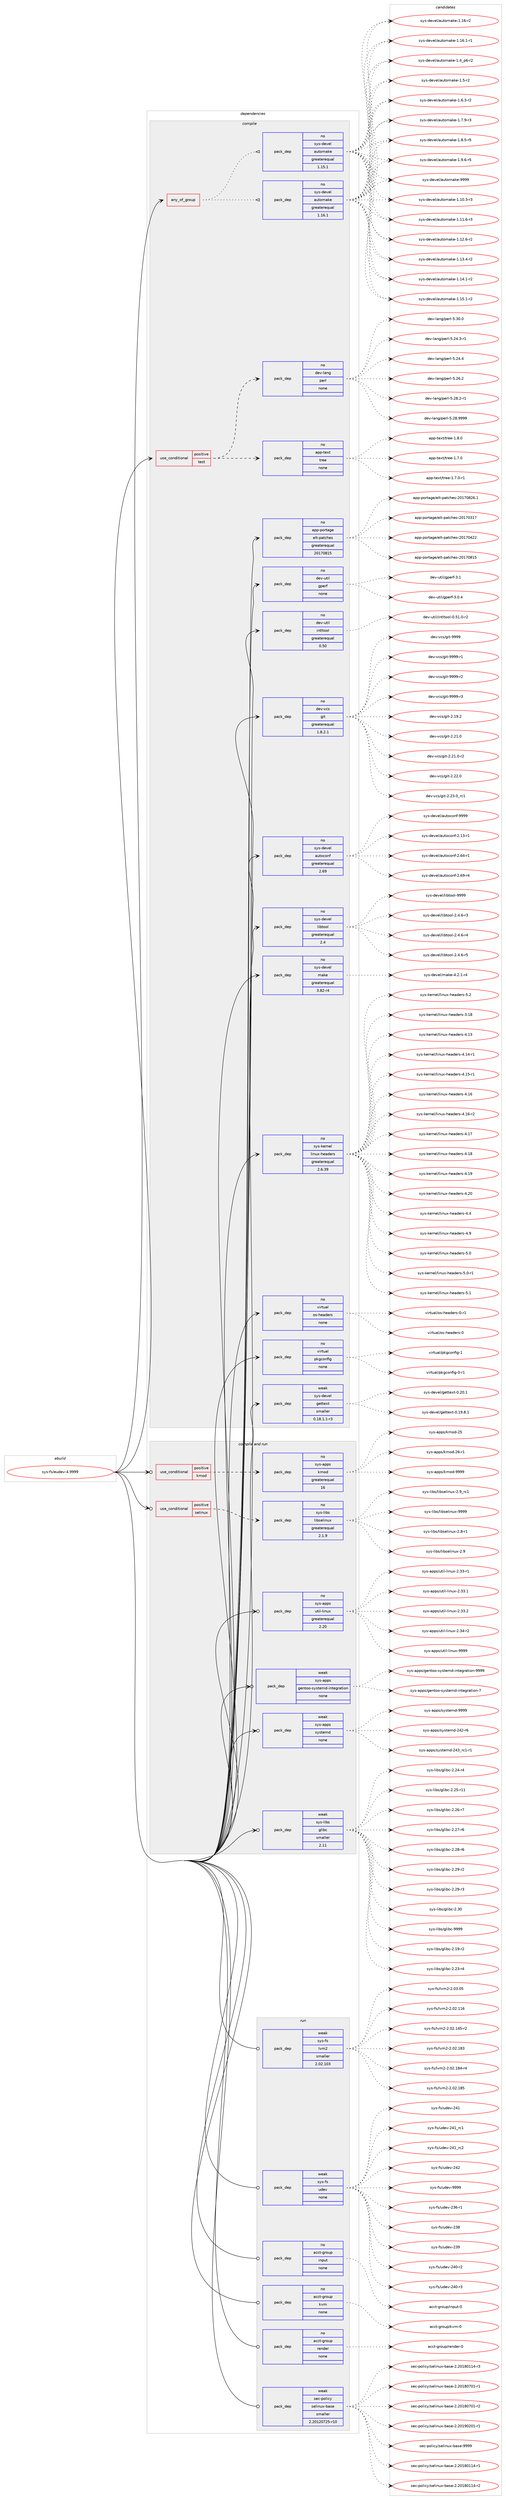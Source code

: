 digraph prolog {

# *************
# Graph options
# *************

newrank=true;
concentrate=true;
compound=true;
graph [rankdir=LR,fontname=Helvetica,fontsize=10,ranksep=1.5];#, ranksep=2.5, nodesep=0.2];
edge  [arrowhead=vee];
node  [fontname=Helvetica,fontsize=10];

# **********
# The ebuild
# **********

subgraph cluster_leftcol {
color=gray;
rank=same;
label=<<i>ebuild</i>>;
id [label="sys-fs/eudev-4.9999", color=red, width=4, href="../sys-fs/eudev-4.9999.svg"];
}

# ****************
# The dependencies
# ****************

subgraph cluster_midcol {
color=gray;
label=<<i>dependencies</i>>;
subgraph cluster_compile {
fillcolor="#eeeeee";
style=filled;
label=<<i>compile</i>>;
subgraph any15 {
dependency1102 [label=<<TABLE BORDER="0" CELLBORDER="1" CELLSPACING="0" CELLPADDING="4"><TR><TD CELLPADDING="10">any_of_group</TD></TR></TABLE>>, shape=none, color=red];subgraph pack840 {
dependency1103 [label=<<TABLE BORDER="0" CELLBORDER="1" CELLSPACING="0" CELLPADDING="4" WIDTH="220"><TR><TD ROWSPAN="6" CELLPADDING="30">pack_dep</TD></TR><TR><TD WIDTH="110">no</TD></TR><TR><TD>sys-devel</TD></TR><TR><TD>automake</TD></TR><TR><TD>greaterequal</TD></TR><TR><TD>1.16.1</TD></TR></TABLE>>, shape=none, color=blue];
}
dependency1102:e -> dependency1103:w [weight=20,style="dotted",arrowhead="oinv"];
subgraph pack841 {
dependency1104 [label=<<TABLE BORDER="0" CELLBORDER="1" CELLSPACING="0" CELLPADDING="4" WIDTH="220"><TR><TD ROWSPAN="6" CELLPADDING="30">pack_dep</TD></TR><TR><TD WIDTH="110">no</TD></TR><TR><TD>sys-devel</TD></TR><TR><TD>automake</TD></TR><TR><TD>greaterequal</TD></TR><TR><TD>1.15.1</TD></TR></TABLE>>, shape=none, color=blue];
}
dependency1102:e -> dependency1104:w [weight=20,style="dotted",arrowhead="oinv"];
}
id:e -> dependency1102:w [weight=20,style="solid",arrowhead="vee"];
subgraph cond248 {
dependency1105 [label=<<TABLE BORDER="0" CELLBORDER="1" CELLSPACING="0" CELLPADDING="4"><TR><TD ROWSPAN="3" CELLPADDING="10">use_conditional</TD></TR><TR><TD>positive</TD></TR><TR><TD>test</TD></TR></TABLE>>, shape=none, color=red];
subgraph pack842 {
dependency1106 [label=<<TABLE BORDER="0" CELLBORDER="1" CELLSPACING="0" CELLPADDING="4" WIDTH="220"><TR><TD ROWSPAN="6" CELLPADDING="30">pack_dep</TD></TR><TR><TD WIDTH="110">no</TD></TR><TR><TD>app-text</TD></TR><TR><TD>tree</TD></TR><TR><TD>none</TD></TR><TR><TD></TD></TR></TABLE>>, shape=none, color=blue];
}
dependency1105:e -> dependency1106:w [weight=20,style="dashed",arrowhead="vee"];
subgraph pack843 {
dependency1107 [label=<<TABLE BORDER="0" CELLBORDER="1" CELLSPACING="0" CELLPADDING="4" WIDTH="220"><TR><TD ROWSPAN="6" CELLPADDING="30">pack_dep</TD></TR><TR><TD WIDTH="110">no</TD></TR><TR><TD>dev-lang</TD></TR><TR><TD>perl</TD></TR><TR><TD>none</TD></TR><TR><TD></TD></TR></TABLE>>, shape=none, color=blue];
}
dependency1105:e -> dependency1107:w [weight=20,style="dashed",arrowhead="vee"];
}
id:e -> dependency1105:w [weight=20,style="solid",arrowhead="vee"];
subgraph pack844 {
dependency1108 [label=<<TABLE BORDER="0" CELLBORDER="1" CELLSPACING="0" CELLPADDING="4" WIDTH="220"><TR><TD ROWSPAN="6" CELLPADDING="30">pack_dep</TD></TR><TR><TD WIDTH="110">no</TD></TR><TR><TD>app-portage</TD></TR><TR><TD>elt-patches</TD></TR><TR><TD>greaterequal</TD></TR><TR><TD>20170815</TD></TR></TABLE>>, shape=none, color=blue];
}
id:e -> dependency1108:w [weight=20,style="solid",arrowhead="vee"];
subgraph pack845 {
dependency1109 [label=<<TABLE BORDER="0" CELLBORDER="1" CELLSPACING="0" CELLPADDING="4" WIDTH="220"><TR><TD ROWSPAN="6" CELLPADDING="30">pack_dep</TD></TR><TR><TD WIDTH="110">no</TD></TR><TR><TD>dev-util</TD></TR><TR><TD>gperf</TD></TR><TR><TD>none</TD></TR><TR><TD></TD></TR></TABLE>>, shape=none, color=blue];
}
id:e -> dependency1109:w [weight=20,style="solid",arrowhead="vee"];
subgraph pack846 {
dependency1110 [label=<<TABLE BORDER="0" CELLBORDER="1" CELLSPACING="0" CELLPADDING="4" WIDTH="220"><TR><TD ROWSPAN="6" CELLPADDING="30">pack_dep</TD></TR><TR><TD WIDTH="110">no</TD></TR><TR><TD>dev-util</TD></TR><TR><TD>intltool</TD></TR><TR><TD>greaterequal</TD></TR><TR><TD>0.50</TD></TR></TABLE>>, shape=none, color=blue];
}
id:e -> dependency1110:w [weight=20,style="solid",arrowhead="vee"];
subgraph pack847 {
dependency1111 [label=<<TABLE BORDER="0" CELLBORDER="1" CELLSPACING="0" CELLPADDING="4" WIDTH="220"><TR><TD ROWSPAN="6" CELLPADDING="30">pack_dep</TD></TR><TR><TD WIDTH="110">no</TD></TR><TR><TD>dev-vcs</TD></TR><TR><TD>git</TD></TR><TR><TD>greaterequal</TD></TR><TR><TD>1.8.2.1</TD></TR></TABLE>>, shape=none, color=blue];
}
id:e -> dependency1111:w [weight=20,style="solid",arrowhead="vee"];
subgraph pack848 {
dependency1112 [label=<<TABLE BORDER="0" CELLBORDER="1" CELLSPACING="0" CELLPADDING="4" WIDTH="220"><TR><TD ROWSPAN="6" CELLPADDING="30">pack_dep</TD></TR><TR><TD WIDTH="110">no</TD></TR><TR><TD>sys-devel</TD></TR><TR><TD>autoconf</TD></TR><TR><TD>greaterequal</TD></TR><TR><TD>2.69</TD></TR></TABLE>>, shape=none, color=blue];
}
id:e -> dependency1112:w [weight=20,style="solid",arrowhead="vee"];
subgraph pack849 {
dependency1113 [label=<<TABLE BORDER="0" CELLBORDER="1" CELLSPACING="0" CELLPADDING="4" WIDTH="220"><TR><TD ROWSPAN="6" CELLPADDING="30">pack_dep</TD></TR><TR><TD WIDTH="110">no</TD></TR><TR><TD>sys-devel</TD></TR><TR><TD>libtool</TD></TR><TR><TD>greaterequal</TD></TR><TR><TD>2.4</TD></TR></TABLE>>, shape=none, color=blue];
}
id:e -> dependency1113:w [weight=20,style="solid",arrowhead="vee"];
subgraph pack850 {
dependency1114 [label=<<TABLE BORDER="0" CELLBORDER="1" CELLSPACING="0" CELLPADDING="4" WIDTH="220"><TR><TD ROWSPAN="6" CELLPADDING="30">pack_dep</TD></TR><TR><TD WIDTH="110">no</TD></TR><TR><TD>sys-devel</TD></TR><TR><TD>make</TD></TR><TR><TD>greaterequal</TD></TR><TR><TD>3.82-r4</TD></TR></TABLE>>, shape=none, color=blue];
}
id:e -> dependency1114:w [weight=20,style="solid",arrowhead="vee"];
subgraph pack851 {
dependency1115 [label=<<TABLE BORDER="0" CELLBORDER="1" CELLSPACING="0" CELLPADDING="4" WIDTH="220"><TR><TD ROWSPAN="6" CELLPADDING="30">pack_dep</TD></TR><TR><TD WIDTH="110">no</TD></TR><TR><TD>sys-kernel</TD></TR><TR><TD>linux-headers</TD></TR><TR><TD>greaterequal</TD></TR><TR><TD>2.6.39</TD></TR></TABLE>>, shape=none, color=blue];
}
id:e -> dependency1115:w [weight=20,style="solid",arrowhead="vee"];
subgraph pack852 {
dependency1116 [label=<<TABLE BORDER="0" CELLBORDER="1" CELLSPACING="0" CELLPADDING="4" WIDTH="220"><TR><TD ROWSPAN="6" CELLPADDING="30">pack_dep</TD></TR><TR><TD WIDTH="110">no</TD></TR><TR><TD>virtual</TD></TR><TR><TD>os-headers</TD></TR><TR><TD>none</TD></TR><TR><TD></TD></TR></TABLE>>, shape=none, color=blue];
}
id:e -> dependency1116:w [weight=20,style="solid",arrowhead="vee"];
subgraph pack853 {
dependency1117 [label=<<TABLE BORDER="0" CELLBORDER="1" CELLSPACING="0" CELLPADDING="4" WIDTH="220"><TR><TD ROWSPAN="6" CELLPADDING="30">pack_dep</TD></TR><TR><TD WIDTH="110">no</TD></TR><TR><TD>virtual</TD></TR><TR><TD>pkgconfig</TD></TR><TR><TD>none</TD></TR><TR><TD></TD></TR></TABLE>>, shape=none, color=blue];
}
id:e -> dependency1117:w [weight=20,style="solid",arrowhead="vee"];
subgraph pack854 {
dependency1118 [label=<<TABLE BORDER="0" CELLBORDER="1" CELLSPACING="0" CELLPADDING="4" WIDTH="220"><TR><TD ROWSPAN="6" CELLPADDING="30">pack_dep</TD></TR><TR><TD WIDTH="110">weak</TD></TR><TR><TD>sys-devel</TD></TR><TR><TD>gettext</TD></TR><TR><TD>smaller</TD></TR><TR><TD>0.18.1.1-r3</TD></TR></TABLE>>, shape=none, color=blue];
}
id:e -> dependency1118:w [weight=20,style="solid",arrowhead="vee"];
}
subgraph cluster_compileandrun {
fillcolor="#eeeeee";
style=filled;
label=<<i>compile and run</i>>;
subgraph cond249 {
dependency1119 [label=<<TABLE BORDER="0" CELLBORDER="1" CELLSPACING="0" CELLPADDING="4"><TR><TD ROWSPAN="3" CELLPADDING="10">use_conditional</TD></TR><TR><TD>positive</TD></TR><TR><TD>kmod</TD></TR></TABLE>>, shape=none, color=red];
subgraph pack855 {
dependency1120 [label=<<TABLE BORDER="0" CELLBORDER="1" CELLSPACING="0" CELLPADDING="4" WIDTH="220"><TR><TD ROWSPAN="6" CELLPADDING="30">pack_dep</TD></TR><TR><TD WIDTH="110">no</TD></TR><TR><TD>sys-apps</TD></TR><TR><TD>kmod</TD></TR><TR><TD>greaterequal</TD></TR><TR><TD>16</TD></TR></TABLE>>, shape=none, color=blue];
}
dependency1119:e -> dependency1120:w [weight=20,style="dashed",arrowhead="vee"];
}
id:e -> dependency1119:w [weight=20,style="solid",arrowhead="odotvee"];
subgraph cond250 {
dependency1121 [label=<<TABLE BORDER="0" CELLBORDER="1" CELLSPACING="0" CELLPADDING="4"><TR><TD ROWSPAN="3" CELLPADDING="10">use_conditional</TD></TR><TR><TD>positive</TD></TR><TR><TD>selinux</TD></TR></TABLE>>, shape=none, color=red];
subgraph pack856 {
dependency1122 [label=<<TABLE BORDER="0" CELLBORDER="1" CELLSPACING="0" CELLPADDING="4" WIDTH="220"><TR><TD ROWSPAN="6" CELLPADDING="30">pack_dep</TD></TR><TR><TD WIDTH="110">no</TD></TR><TR><TD>sys-libs</TD></TR><TR><TD>libselinux</TD></TR><TR><TD>greaterequal</TD></TR><TR><TD>2.1.9</TD></TR></TABLE>>, shape=none, color=blue];
}
dependency1121:e -> dependency1122:w [weight=20,style="dashed",arrowhead="vee"];
}
id:e -> dependency1121:w [weight=20,style="solid",arrowhead="odotvee"];
subgraph pack857 {
dependency1123 [label=<<TABLE BORDER="0" CELLBORDER="1" CELLSPACING="0" CELLPADDING="4" WIDTH="220"><TR><TD ROWSPAN="6" CELLPADDING="30">pack_dep</TD></TR><TR><TD WIDTH="110">no</TD></TR><TR><TD>sys-apps</TD></TR><TR><TD>util-linux</TD></TR><TR><TD>greaterequal</TD></TR><TR><TD>2.20</TD></TR></TABLE>>, shape=none, color=blue];
}
id:e -> dependency1123:w [weight=20,style="solid",arrowhead="odotvee"];
subgraph pack858 {
dependency1124 [label=<<TABLE BORDER="0" CELLBORDER="1" CELLSPACING="0" CELLPADDING="4" WIDTH="220"><TR><TD ROWSPAN="6" CELLPADDING="30">pack_dep</TD></TR><TR><TD WIDTH="110">weak</TD></TR><TR><TD>sys-apps</TD></TR><TR><TD>gentoo-systemd-integration</TD></TR><TR><TD>none</TD></TR><TR><TD></TD></TR></TABLE>>, shape=none, color=blue];
}
id:e -> dependency1124:w [weight=20,style="solid",arrowhead="odotvee"];
subgraph pack859 {
dependency1125 [label=<<TABLE BORDER="0" CELLBORDER="1" CELLSPACING="0" CELLPADDING="4" WIDTH="220"><TR><TD ROWSPAN="6" CELLPADDING="30">pack_dep</TD></TR><TR><TD WIDTH="110">weak</TD></TR><TR><TD>sys-apps</TD></TR><TR><TD>systemd</TD></TR><TR><TD>none</TD></TR><TR><TD></TD></TR></TABLE>>, shape=none, color=blue];
}
id:e -> dependency1125:w [weight=20,style="solid",arrowhead="odotvee"];
subgraph pack860 {
dependency1126 [label=<<TABLE BORDER="0" CELLBORDER="1" CELLSPACING="0" CELLPADDING="4" WIDTH="220"><TR><TD ROWSPAN="6" CELLPADDING="30">pack_dep</TD></TR><TR><TD WIDTH="110">weak</TD></TR><TR><TD>sys-libs</TD></TR><TR><TD>glibc</TD></TR><TR><TD>smaller</TD></TR><TR><TD>2.11</TD></TR></TABLE>>, shape=none, color=blue];
}
id:e -> dependency1126:w [weight=20,style="solid",arrowhead="odotvee"];
}
subgraph cluster_run {
fillcolor="#eeeeee";
style=filled;
label=<<i>run</i>>;
subgraph pack861 {
dependency1127 [label=<<TABLE BORDER="0" CELLBORDER="1" CELLSPACING="0" CELLPADDING="4" WIDTH="220"><TR><TD ROWSPAN="6" CELLPADDING="30">pack_dep</TD></TR><TR><TD WIDTH="110">no</TD></TR><TR><TD>acct-group</TD></TR><TR><TD>input</TD></TR><TR><TD>none</TD></TR><TR><TD></TD></TR></TABLE>>, shape=none, color=blue];
}
id:e -> dependency1127:w [weight=20,style="solid",arrowhead="odot"];
subgraph pack862 {
dependency1128 [label=<<TABLE BORDER="0" CELLBORDER="1" CELLSPACING="0" CELLPADDING="4" WIDTH="220"><TR><TD ROWSPAN="6" CELLPADDING="30">pack_dep</TD></TR><TR><TD WIDTH="110">no</TD></TR><TR><TD>acct-group</TD></TR><TR><TD>kvm</TD></TR><TR><TD>none</TD></TR><TR><TD></TD></TR></TABLE>>, shape=none, color=blue];
}
id:e -> dependency1128:w [weight=20,style="solid",arrowhead="odot"];
subgraph pack863 {
dependency1129 [label=<<TABLE BORDER="0" CELLBORDER="1" CELLSPACING="0" CELLPADDING="4" WIDTH="220"><TR><TD ROWSPAN="6" CELLPADDING="30">pack_dep</TD></TR><TR><TD WIDTH="110">no</TD></TR><TR><TD>acct-group</TD></TR><TR><TD>render</TD></TR><TR><TD>none</TD></TR><TR><TD></TD></TR></TABLE>>, shape=none, color=blue];
}
id:e -> dependency1129:w [weight=20,style="solid",arrowhead="odot"];
subgraph pack864 {
dependency1130 [label=<<TABLE BORDER="0" CELLBORDER="1" CELLSPACING="0" CELLPADDING="4" WIDTH="220"><TR><TD ROWSPAN="6" CELLPADDING="30">pack_dep</TD></TR><TR><TD WIDTH="110">weak</TD></TR><TR><TD>sec-policy</TD></TR><TR><TD>selinux-base</TD></TR><TR><TD>smaller</TD></TR><TR><TD>2.20120725-r10</TD></TR></TABLE>>, shape=none, color=blue];
}
id:e -> dependency1130:w [weight=20,style="solid",arrowhead="odot"];
subgraph pack865 {
dependency1131 [label=<<TABLE BORDER="0" CELLBORDER="1" CELLSPACING="0" CELLPADDING="4" WIDTH="220"><TR><TD ROWSPAN="6" CELLPADDING="30">pack_dep</TD></TR><TR><TD WIDTH="110">weak</TD></TR><TR><TD>sys-fs</TD></TR><TR><TD>lvm2</TD></TR><TR><TD>smaller</TD></TR><TR><TD>2.02.103</TD></TR></TABLE>>, shape=none, color=blue];
}
id:e -> dependency1131:w [weight=20,style="solid",arrowhead="odot"];
subgraph pack866 {
dependency1132 [label=<<TABLE BORDER="0" CELLBORDER="1" CELLSPACING="0" CELLPADDING="4" WIDTH="220"><TR><TD ROWSPAN="6" CELLPADDING="30">pack_dep</TD></TR><TR><TD WIDTH="110">weak</TD></TR><TR><TD>sys-fs</TD></TR><TR><TD>udev</TD></TR><TR><TD>none</TD></TR><TR><TD></TD></TR></TABLE>>, shape=none, color=blue];
}
id:e -> dependency1132:w [weight=20,style="solid",arrowhead="odot"];
}
}

# **************
# The candidates
# **************

subgraph cluster_choices {
rank=same;
color=gray;
label=<<i>candidates</i>>;

subgraph choice840 {
color=black;
nodesep=1;
choice11512111545100101118101108479711711611110997107101454946494846514511451 [label="sys-devel/automake-1.10.3-r3", color=red, width=4,href="../sys-devel/automake-1.10.3-r3.svg"];
choice11512111545100101118101108479711711611110997107101454946494946544511451 [label="sys-devel/automake-1.11.6-r3", color=red, width=4,href="../sys-devel/automake-1.11.6-r3.svg"];
choice11512111545100101118101108479711711611110997107101454946495046544511450 [label="sys-devel/automake-1.12.6-r2", color=red, width=4,href="../sys-devel/automake-1.12.6-r2.svg"];
choice11512111545100101118101108479711711611110997107101454946495146524511450 [label="sys-devel/automake-1.13.4-r2", color=red, width=4,href="../sys-devel/automake-1.13.4-r2.svg"];
choice11512111545100101118101108479711711611110997107101454946495246494511450 [label="sys-devel/automake-1.14.1-r2", color=red, width=4,href="../sys-devel/automake-1.14.1-r2.svg"];
choice11512111545100101118101108479711711611110997107101454946495346494511450 [label="sys-devel/automake-1.15.1-r2", color=red, width=4,href="../sys-devel/automake-1.15.1-r2.svg"];
choice1151211154510010111810110847971171161111099710710145494649544511450 [label="sys-devel/automake-1.16-r2", color=red, width=4,href="../sys-devel/automake-1.16-r2.svg"];
choice11512111545100101118101108479711711611110997107101454946495446494511449 [label="sys-devel/automake-1.16.1-r1", color=red, width=4,href="../sys-devel/automake-1.16.1-r1.svg"];
choice115121115451001011181011084797117116111109971071014549465295112544511450 [label="sys-devel/automake-1.4_p6-r2", color=red, width=4,href="../sys-devel/automake-1.4_p6-r2.svg"];
choice11512111545100101118101108479711711611110997107101454946534511450 [label="sys-devel/automake-1.5-r2", color=red, width=4,href="../sys-devel/automake-1.5-r2.svg"];
choice115121115451001011181011084797117116111109971071014549465446514511450 [label="sys-devel/automake-1.6.3-r2", color=red, width=4,href="../sys-devel/automake-1.6.3-r2.svg"];
choice115121115451001011181011084797117116111109971071014549465546574511451 [label="sys-devel/automake-1.7.9-r3", color=red, width=4,href="../sys-devel/automake-1.7.9-r3.svg"];
choice115121115451001011181011084797117116111109971071014549465646534511453 [label="sys-devel/automake-1.8.5-r5", color=red, width=4,href="../sys-devel/automake-1.8.5-r5.svg"];
choice115121115451001011181011084797117116111109971071014549465746544511453 [label="sys-devel/automake-1.9.6-r5", color=red, width=4,href="../sys-devel/automake-1.9.6-r5.svg"];
choice115121115451001011181011084797117116111109971071014557575757 [label="sys-devel/automake-9999", color=red, width=4,href="../sys-devel/automake-9999.svg"];
dependency1103:e -> choice11512111545100101118101108479711711611110997107101454946494846514511451:w [style=dotted,weight="100"];
dependency1103:e -> choice11512111545100101118101108479711711611110997107101454946494946544511451:w [style=dotted,weight="100"];
dependency1103:e -> choice11512111545100101118101108479711711611110997107101454946495046544511450:w [style=dotted,weight="100"];
dependency1103:e -> choice11512111545100101118101108479711711611110997107101454946495146524511450:w [style=dotted,weight="100"];
dependency1103:e -> choice11512111545100101118101108479711711611110997107101454946495246494511450:w [style=dotted,weight="100"];
dependency1103:e -> choice11512111545100101118101108479711711611110997107101454946495346494511450:w [style=dotted,weight="100"];
dependency1103:e -> choice1151211154510010111810110847971171161111099710710145494649544511450:w [style=dotted,weight="100"];
dependency1103:e -> choice11512111545100101118101108479711711611110997107101454946495446494511449:w [style=dotted,weight="100"];
dependency1103:e -> choice115121115451001011181011084797117116111109971071014549465295112544511450:w [style=dotted,weight="100"];
dependency1103:e -> choice11512111545100101118101108479711711611110997107101454946534511450:w [style=dotted,weight="100"];
dependency1103:e -> choice115121115451001011181011084797117116111109971071014549465446514511450:w [style=dotted,weight="100"];
dependency1103:e -> choice115121115451001011181011084797117116111109971071014549465546574511451:w [style=dotted,weight="100"];
dependency1103:e -> choice115121115451001011181011084797117116111109971071014549465646534511453:w [style=dotted,weight="100"];
dependency1103:e -> choice115121115451001011181011084797117116111109971071014549465746544511453:w [style=dotted,weight="100"];
dependency1103:e -> choice115121115451001011181011084797117116111109971071014557575757:w [style=dotted,weight="100"];
}
subgraph choice841 {
color=black;
nodesep=1;
choice11512111545100101118101108479711711611110997107101454946494846514511451 [label="sys-devel/automake-1.10.3-r3", color=red, width=4,href="../sys-devel/automake-1.10.3-r3.svg"];
choice11512111545100101118101108479711711611110997107101454946494946544511451 [label="sys-devel/automake-1.11.6-r3", color=red, width=4,href="../sys-devel/automake-1.11.6-r3.svg"];
choice11512111545100101118101108479711711611110997107101454946495046544511450 [label="sys-devel/automake-1.12.6-r2", color=red, width=4,href="../sys-devel/automake-1.12.6-r2.svg"];
choice11512111545100101118101108479711711611110997107101454946495146524511450 [label="sys-devel/automake-1.13.4-r2", color=red, width=4,href="../sys-devel/automake-1.13.4-r2.svg"];
choice11512111545100101118101108479711711611110997107101454946495246494511450 [label="sys-devel/automake-1.14.1-r2", color=red, width=4,href="../sys-devel/automake-1.14.1-r2.svg"];
choice11512111545100101118101108479711711611110997107101454946495346494511450 [label="sys-devel/automake-1.15.1-r2", color=red, width=4,href="../sys-devel/automake-1.15.1-r2.svg"];
choice1151211154510010111810110847971171161111099710710145494649544511450 [label="sys-devel/automake-1.16-r2", color=red, width=4,href="../sys-devel/automake-1.16-r2.svg"];
choice11512111545100101118101108479711711611110997107101454946495446494511449 [label="sys-devel/automake-1.16.1-r1", color=red, width=4,href="../sys-devel/automake-1.16.1-r1.svg"];
choice115121115451001011181011084797117116111109971071014549465295112544511450 [label="sys-devel/automake-1.4_p6-r2", color=red, width=4,href="../sys-devel/automake-1.4_p6-r2.svg"];
choice11512111545100101118101108479711711611110997107101454946534511450 [label="sys-devel/automake-1.5-r2", color=red, width=4,href="../sys-devel/automake-1.5-r2.svg"];
choice115121115451001011181011084797117116111109971071014549465446514511450 [label="sys-devel/automake-1.6.3-r2", color=red, width=4,href="../sys-devel/automake-1.6.3-r2.svg"];
choice115121115451001011181011084797117116111109971071014549465546574511451 [label="sys-devel/automake-1.7.9-r3", color=red, width=4,href="../sys-devel/automake-1.7.9-r3.svg"];
choice115121115451001011181011084797117116111109971071014549465646534511453 [label="sys-devel/automake-1.8.5-r5", color=red, width=4,href="../sys-devel/automake-1.8.5-r5.svg"];
choice115121115451001011181011084797117116111109971071014549465746544511453 [label="sys-devel/automake-1.9.6-r5", color=red, width=4,href="../sys-devel/automake-1.9.6-r5.svg"];
choice115121115451001011181011084797117116111109971071014557575757 [label="sys-devel/automake-9999", color=red, width=4,href="../sys-devel/automake-9999.svg"];
dependency1104:e -> choice11512111545100101118101108479711711611110997107101454946494846514511451:w [style=dotted,weight="100"];
dependency1104:e -> choice11512111545100101118101108479711711611110997107101454946494946544511451:w [style=dotted,weight="100"];
dependency1104:e -> choice11512111545100101118101108479711711611110997107101454946495046544511450:w [style=dotted,weight="100"];
dependency1104:e -> choice11512111545100101118101108479711711611110997107101454946495146524511450:w [style=dotted,weight="100"];
dependency1104:e -> choice11512111545100101118101108479711711611110997107101454946495246494511450:w [style=dotted,weight="100"];
dependency1104:e -> choice11512111545100101118101108479711711611110997107101454946495346494511450:w [style=dotted,weight="100"];
dependency1104:e -> choice1151211154510010111810110847971171161111099710710145494649544511450:w [style=dotted,weight="100"];
dependency1104:e -> choice11512111545100101118101108479711711611110997107101454946495446494511449:w [style=dotted,weight="100"];
dependency1104:e -> choice115121115451001011181011084797117116111109971071014549465295112544511450:w [style=dotted,weight="100"];
dependency1104:e -> choice11512111545100101118101108479711711611110997107101454946534511450:w [style=dotted,weight="100"];
dependency1104:e -> choice115121115451001011181011084797117116111109971071014549465446514511450:w [style=dotted,weight="100"];
dependency1104:e -> choice115121115451001011181011084797117116111109971071014549465546574511451:w [style=dotted,weight="100"];
dependency1104:e -> choice115121115451001011181011084797117116111109971071014549465646534511453:w [style=dotted,weight="100"];
dependency1104:e -> choice115121115451001011181011084797117116111109971071014549465746544511453:w [style=dotted,weight="100"];
dependency1104:e -> choice115121115451001011181011084797117116111109971071014557575757:w [style=dotted,weight="100"];
}
subgraph choice842 {
color=black;
nodesep=1;
choice971121124511610112011647116114101101454946554648 [label="app-text/tree-1.7.0", color=red, width=4,href="../app-text/tree-1.7.0.svg"];
choice9711211245116101120116471161141011014549465546484511449 [label="app-text/tree-1.7.0-r1", color=red, width=4,href="../app-text/tree-1.7.0-r1.svg"];
choice971121124511610112011647116114101101454946564648 [label="app-text/tree-1.8.0", color=red, width=4,href="../app-text/tree-1.8.0.svg"];
dependency1106:e -> choice971121124511610112011647116114101101454946554648:w [style=dotted,weight="100"];
dependency1106:e -> choice9711211245116101120116471161141011014549465546484511449:w [style=dotted,weight="100"];
dependency1106:e -> choice971121124511610112011647116114101101454946564648:w [style=dotted,weight="100"];
}
subgraph choice843 {
color=black;
nodesep=1;
choice100101118451089711010347112101114108455346505246514511449 [label="dev-lang/perl-5.24.3-r1", color=red, width=4,href="../dev-lang/perl-5.24.3-r1.svg"];
choice10010111845108971101034711210111410845534650524652 [label="dev-lang/perl-5.24.4", color=red, width=4,href="../dev-lang/perl-5.24.4.svg"];
choice10010111845108971101034711210111410845534650544650 [label="dev-lang/perl-5.26.2", color=red, width=4,href="../dev-lang/perl-5.26.2.svg"];
choice100101118451089711010347112101114108455346505646504511449 [label="dev-lang/perl-5.28.2-r1", color=red, width=4,href="../dev-lang/perl-5.28.2-r1.svg"];
choice10010111845108971101034711210111410845534650564657575757 [label="dev-lang/perl-5.28.9999", color=red, width=4,href="../dev-lang/perl-5.28.9999.svg"];
choice10010111845108971101034711210111410845534651484648 [label="dev-lang/perl-5.30.0", color=red, width=4,href="../dev-lang/perl-5.30.0.svg"];
dependency1107:e -> choice100101118451089711010347112101114108455346505246514511449:w [style=dotted,weight="100"];
dependency1107:e -> choice10010111845108971101034711210111410845534650524652:w [style=dotted,weight="100"];
dependency1107:e -> choice10010111845108971101034711210111410845534650544650:w [style=dotted,weight="100"];
dependency1107:e -> choice100101118451089711010347112101114108455346505646504511449:w [style=dotted,weight="100"];
dependency1107:e -> choice10010111845108971101034711210111410845534650564657575757:w [style=dotted,weight="100"];
dependency1107:e -> choice10010111845108971101034711210111410845534651484648:w [style=dotted,weight="100"];
}
subgraph choice844 {
color=black;
nodesep=1;
choice97112112451121111141169710310147101108116451129711699104101115455048495548514955 [label="app-portage/elt-patches-20170317", color=red, width=4,href="../app-portage/elt-patches-20170317.svg"];
choice97112112451121111141169710310147101108116451129711699104101115455048495548525050 [label="app-portage/elt-patches-20170422", color=red, width=4,href="../app-portage/elt-patches-20170422.svg"];
choice97112112451121111141169710310147101108116451129711699104101115455048495548564953 [label="app-portage/elt-patches-20170815", color=red, width=4,href="../app-portage/elt-patches-20170815.svg"];
choice971121124511211111411697103101471011081164511297116991041011154550484955485650544649 [label="app-portage/elt-patches-20170826.1", color=red, width=4,href="../app-portage/elt-patches-20170826.1.svg"];
dependency1108:e -> choice97112112451121111141169710310147101108116451129711699104101115455048495548514955:w [style=dotted,weight="100"];
dependency1108:e -> choice97112112451121111141169710310147101108116451129711699104101115455048495548525050:w [style=dotted,weight="100"];
dependency1108:e -> choice97112112451121111141169710310147101108116451129711699104101115455048495548564953:w [style=dotted,weight="100"];
dependency1108:e -> choice971121124511211111411697103101471011081164511297116991041011154550484955485650544649:w [style=dotted,weight="100"];
}
subgraph choice845 {
color=black;
nodesep=1;
choice1001011184511711610510847103112101114102455146484652 [label="dev-util/gperf-3.0.4", color=red, width=4,href="../dev-util/gperf-3.0.4.svg"];
choice100101118451171161051084710311210111410245514649 [label="dev-util/gperf-3.1", color=red, width=4,href="../dev-util/gperf-3.1.svg"];
dependency1109:e -> choice1001011184511711610510847103112101114102455146484652:w [style=dotted,weight="100"];
dependency1109:e -> choice100101118451171161051084710311210111410245514649:w [style=dotted,weight="100"];
}
subgraph choice846 {
color=black;
nodesep=1;
choice1001011184511711610510847105110116108116111111108454846534946484511450 [label="dev-util/intltool-0.51.0-r2", color=red, width=4,href="../dev-util/intltool-0.51.0-r2.svg"];
dependency1110:e -> choice1001011184511711610510847105110116108116111111108454846534946484511450:w [style=dotted,weight="100"];
}
subgraph choice847 {
color=black;
nodesep=1;
choice10010111845118991154710310511645504649574650 [label="dev-vcs/git-2.19.2", color=red, width=4,href="../dev-vcs/git-2.19.2.svg"];
choice10010111845118991154710310511645504650494648 [label="dev-vcs/git-2.21.0", color=red, width=4,href="../dev-vcs/git-2.21.0.svg"];
choice100101118451189911547103105116455046504946484511450 [label="dev-vcs/git-2.21.0-r2", color=red, width=4,href="../dev-vcs/git-2.21.0-r2.svg"];
choice10010111845118991154710310511645504650504648 [label="dev-vcs/git-2.22.0", color=red, width=4,href="../dev-vcs/git-2.22.0.svg"];
choice10010111845118991154710310511645504650514648951149949 [label="dev-vcs/git-2.23.0_rc1", color=red, width=4,href="../dev-vcs/git-2.23.0_rc1.svg"];
choice1001011184511899115471031051164557575757 [label="dev-vcs/git-9999", color=red, width=4,href="../dev-vcs/git-9999.svg"];
choice10010111845118991154710310511645575757574511449 [label="dev-vcs/git-9999-r1", color=red, width=4,href="../dev-vcs/git-9999-r1.svg"];
choice10010111845118991154710310511645575757574511450 [label="dev-vcs/git-9999-r2", color=red, width=4,href="../dev-vcs/git-9999-r2.svg"];
choice10010111845118991154710310511645575757574511451 [label="dev-vcs/git-9999-r3", color=red, width=4,href="../dev-vcs/git-9999-r3.svg"];
dependency1111:e -> choice10010111845118991154710310511645504649574650:w [style=dotted,weight="100"];
dependency1111:e -> choice10010111845118991154710310511645504650494648:w [style=dotted,weight="100"];
dependency1111:e -> choice100101118451189911547103105116455046504946484511450:w [style=dotted,weight="100"];
dependency1111:e -> choice10010111845118991154710310511645504650504648:w [style=dotted,weight="100"];
dependency1111:e -> choice10010111845118991154710310511645504650514648951149949:w [style=dotted,weight="100"];
dependency1111:e -> choice1001011184511899115471031051164557575757:w [style=dotted,weight="100"];
dependency1111:e -> choice10010111845118991154710310511645575757574511449:w [style=dotted,weight="100"];
dependency1111:e -> choice10010111845118991154710310511645575757574511450:w [style=dotted,weight="100"];
dependency1111:e -> choice10010111845118991154710310511645575757574511451:w [style=dotted,weight="100"];
}
subgraph choice848 {
color=black;
nodesep=1;
choice1151211154510010111810110847971171161119911111010245504649514511449 [label="sys-devel/autoconf-2.13-r1", color=red, width=4,href="../sys-devel/autoconf-2.13-r1.svg"];
choice1151211154510010111810110847971171161119911111010245504654524511449 [label="sys-devel/autoconf-2.64-r1", color=red, width=4,href="../sys-devel/autoconf-2.64-r1.svg"];
choice1151211154510010111810110847971171161119911111010245504654574511452 [label="sys-devel/autoconf-2.69-r4", color=red, width=4,href="../sys-devel/autoconf-2.69-r4.svg"];
choice115121115451001011181011084797117116111991111101024557575757 [label="sys-devel/autoconf-9999", color=red, width=4,href="../sys-devel/autoconf-9999.svg"];
dependency1112:e -> choice1151211154510010111810110847971171161119911111010245504649514511449:w [style=dotted,weight="100"];
dependency1112:e -> choice1151211154510010111810110847971171161119911111010245504654524511449:w [style=dotted,weight="100"];
dependency1112:e -> choice1151211154510010111810110847971171161119911111010245504654574511452:w [style=dotted,weight="100"];
dependency1112:e -> choice115121115451001011181011084797117116111991111101024557575757:w [style=dotted,weight="100"];
}
subgraph choice849 {
color=black;
nodesep=1;
choice1151211154510010111810110847108105981161111111084550465246544511451 [label="sys-devel/libtool-2.4.6-r3", color=red, width=4,href="../sys-devel/libtool-2.4.6-r3.svg"];
choice1151211154510010111810110847108105981161111111084550465246544511452 [label="sys-devel/libtool-2.4.6-r4", color=red, width=4,href="../sys-devel/libtool-2.4.6-r4.svg"];
choice1151211154510010111810110847108105981161111111084550465246544511453 [label="sys-devel/libtool-2.4.6-r5", color=red, width=4,href="../sys-devel/libtool-2.4.6-r5.svg"];
choice1151211154510010111810110847108105981161111111084557575757 [label="sys-devel/libtool-9999", color=red, width=4,href="../sys-devel/libtool-9999.svg"];
dependency1113:e -> choice1151211154510010111810110847108105981161111111084550465246544511451:w [style=dotted,weight="100"];
dependency1113:e -> choice1151211154510010111810110847108105981161111111084550465246544511452:w [style=dotted,weight="100"];
dependency1113:e -> choice1151211154510010111810110847108105981161111111084550465246544511453:w [style=dotted,weight="100"];
dependency1113:e -> choice1151211154510010111810110847108105981161111111084557575757:w [style=dotted,weight="100"];
}
subgraph choice850 {
color=black;
nodesep=1;
choice1151211154510010111810110847109971071014552465046494511452 [label="sys-devel/make-4.2.1-r4", color=red, width=4,href="../sys-devel/make-4.2.1-r4.svg"];
dependency1114:e -> choice1151211154510010111810110847109971071014552465046494511452:w [style=dotted,weight="100"];
}
subgraph choice851 {
color=black;
nodesep=1;
choice115121115451071011141101011084710810511011712045104101971001011141154551464956 [label="sys-kernel/linux-headers-3.18", color=red, width=4,href="../sys-kernel/linux-headers-3.18.svg"];
choice115121115451071011141101011084710810511011712045104101971001011141154552464951 [label="sys-kernel/linux-headers-4.13", color=red, width=4,href="../sys-kernel/linux-headers-4.13.svg"];
choice1151211154510710111411010110847108105110117120451041019710010111411545524649524511449 [label="sys-kernel/linux-headers-4.14-r1", color=red, width=4,href="../sys-kernel/linux-headers-4.14-r1.svg"];
choice1151211154510710111411010110847108105110117120451041019710010111411545524649534511449 [label="sys-kernel/linux-headers-4.15-r1", color=red, width=4,href="../sys-kernel/linux-headers-4.15-r1.svg"];
choice115121115451071011141101011084710810511011712045104101971001011141154552464954 [label="sys-kernel/linux-headers-4.16", color=red, width=4,href="../sys-kernel/linux-headers-4.16.svg"];
choice1151211154510710111411010110847108105110117120451041019710010111411545524649544511450 [label="sys-kernel/linux-headers-4.16-r2", color=red, width=4,href="../sys-kernel/linux-headers-4.16-r2.svg"];
choice115121115451071011141101011084710810511011712045104101971001011141154552464955 [label="sys-kernel/linux-headers-4.17", color=red, width=4,href="../sys-kernel/linux-headers-4.17.svg"];
choice115121115451071011141101011084710810511011712045104101971001011141154552464956 [label="sys-kernel/linux-headers-4.18", color=red, width=4,href="../sys-kernel/linux-headers-4.18.svg"];
choice115121115451071011141101011084710810511011712045104101971001011141154552464957 [label="sys-kernel/linux-headers-4.19", color=red, width=4,href="../sys-kernel/linux-headers-4.19.svg"];
choice115121115451071011141101011084710810511011712045104101971001011141154552465048 [label="sys-kernel/linux-headers-4.20", color=red, width=4,href="../sys-kernel/linux-headers-4.20.svg"];
choice1151211154510710111411010110847108105110117120451041019710010111411545524652 [label="sys-kernel/linux-headers-4.4", color=red, width=4,href="../sys-kernel/linux-headers-4.4.svg"];
choice1151211154510710111411010110847108105110117120451041019710010111411545524657 [label="sys-kernel/linux-headers-4.9", color=red, width=4,href="../sys-kernel/linux-headers-4.9.svg"];
choice1151211154510710111411010110847108105110117120451041019710010111411545534648 [label="sys-kernel/linux-headers-5.0", color=red, width=4,href="../sys-kernel/linux-headers-5.0.svg"];
choice11512111545107101114110101108471081051101171204510410197100101114115455346484511449 [label="sys-kernel/linux-headers-5.0-r1", color=red, width=4,href="../sys-kernel/linux-headers-5.0-r1.svg"];
choice1151211154510710111411010110847108105110117120451041019710010111411545534649 [label="sys-kernel/linux-headers-5.1", color=red, width=4,href="../sys-kernel/linux-headers-5.1.svg"];
choice1151211154510710111411010110847108105110117120451041019710010111411545534650 [label="sys-kernel/linux-headers-5.2", color=red, width=4,href="../sys-kernel/linux-headers-5.2.svg"];
dependency1115:e -> choice115121115451071011141101011084710810511011712045104101971001011141154551464956:w [style=dotted,weight="100"];
dependency1115:e -> choice115121115451071011141101011084710810511011712045104101971001011141154552464951:w [style=dotted,weight="100"];
dependency1115:e -> choice1151211154510710111411010110847108105110117120451041019710010111411545524649524511449:w [style=dotted,weight="100"];
dependency1115:e -> choice1151211154510710111411010110847108105110117120451041019710010111411545524649534511449:w [style=dotted,weight="100"];
dependency1115:e -> choice115121115451071011141101011084710810511011712045104101971001011141154552464954:w [style=dotted,weight="100"];
dependency1115:e -> choice1151211154510710111411010110847108105110117120451041019710010111411545524649544511450:w [style=dotted,weight="100"];
dependency1115:e -> choice115121115451071011141101011084710810511011712045104101971001011141154552464955:w [style=dotted,weight="100"];
dependency1115:e -> choice115121115451071011141101011084710810511011712045104101971001011141154552464956:w [style=dotted,weight="100"];
dependency1115:e -> choice115121115451071011141101011084710810511011712045104101971001011141154552464957:w [style=dotted,weight="100"];
dependency1115:e -> choice115121115451071011141101011084710810511011712045104101971001011141154552465048:w [style=dotted,weight="100"];
dependency1115:e -> choice1151211154510710111411010110847108105110117120451041019710010111411545524652:w [style=dotted,weight="100"];
dependency1115:e -> choice1151211154510710111411010110847108105110117120451041019710010111411545524657:w [style=dotted,weight="100"];
dependency1115:e -> choice1151211154510710111411010110847108105110117120451041019710010111411545534648:w [style=dotted,weight="100"];
dependency1115:e -> choice11512111545107101114110101108471081051101171204510410197100101114115455346484511449:w [style=dotted,weight="100"];
dependency1115:e -> choice1151211154510710111411010110847108105110117120451041019710010111411545534649:w [style=dotted,weight="100"];
dependency1115:e -> choice1151211154510710111411010110847108105110117120451041019710010111411545534650:w [style=dotted,weight="100"];
}
subgraph choice852 {
color=black;
nodesep=1;
choice118105114116117971084711111545104101971001011141154548 [label="virtual/os-headers-0", color=red, width=4,href="../virtual/os-headers-0.svg"];
choice1181051141161179710847111115451041019710010111411545484511449 [label="virtual/os-headers-0-r1", color=red, width=4,href="../virtual/os-headers-0-r1.svg"];
dependency1116:e -> choice118105114116117971084711111545104101971001011141154548:w [style=dotted,weight="100"];
dependency1116:e -> choice1181051141161179710847111115451041019710010111411545484511449:w [style=dotted,weight="100"];
}
subgraph choice853 {
color=black;
nodesep=1;
choice11810511411611797108471121071039911111010210510345484511449 [label="virtual/pkgconfig-0-r1", color=red, width=4,href="../virtual/pkgconfig-0-r1.svg"];
choice1181051141161179710847112107103991111101021051034549 [label="virtual/pkgconfig-1", color=red, width=4,href="../virtual/pkgconfig-1.svg"];
dependency1117:e -> choice11810511411611797108471121071039911111010210510345484511449:w [style=dotted,weight="100"];
dependency1117:e -> choice1181051141161179710847112107103991111101021051034549:w [style=dotted,weight="100"];
}
subgraph choice854 {
color=black;
nodesep=1;
choice1151211154510010111810110847103101116116101120116454846495746564649 [label="sys-devel/gettext-0.19.8.1", color=red, width=4,href="../sys-devel/gettext-0.19.8.1.svg"];
choice115121115451001011181011084710310111611610112011645484650484649 [label="sys-devel/gettext-0.20.1", color=red, width=4,href="../sys-devel/gettext-0.20.1.svg"];
dependency1118:e -> choice1151211154510010111810110847103101116116101120116454846495746564649:w [style=dotted,weight="100"];
dependency1118:e -> choice115121115451001011181011084710310111611610112011645484650484649:w [style=dotted,weight="100"];
}
subgraph choice855 {
color=black;
nodesep=1;
choice115121115459711211211547107109111100455053 [label="sys-apps/kmod-25", color=red, width=4,href="../sys-apps/kmod-25.svg"];
choice1151211154597112112115471071091111004550544511449 [label="sys-apps/kmod-26-r1", color=red, width=4,href="../sys-apps/kmod-26-r1.svg"];
choice1151211154597112112115471071091111004557575757 [label="sys-apps/kmod-9999", color=red, width=4,href="../sys-apps/kmod-9999.svg"];
dependency1120:e -> choice115121115459711211211547107109111100455053:w [style=dotted,weight="100"];
dependency1120:e -> choice1151211154597112112115471071091111004550544511449:w [style=dotted,weight="100"];
dependency1120:e -> choice1151211154597112112115471071091111004557575757:w [style=dotted,weight="100"];
}
subgraph choice856 {
color=black;
nodesep=1;
choice11512111545108105981154710810598115101108105110117120455046564511449 [label="sys-libs/libselinux-2.8-r1", color=red, width=4,href="../sys-libs/libselinux-2.8-r1.svg"];
choice1151211154510810598115471081059811510110810511011712045504657 [label="sys-libs/libselinux-2.9", color=red, width=4,href="../sys-libs/libselinux-2.9.svg"];
choice1151211154510810598115471081059811510110810511011712045504657951149949 [label="sys-libs/libselinux-2.9_rc1", color=red, width=4,href="../sys-libs/libselinux-2.9_rc1.svg"];
choice115121115451081059811547108105981151011081051101171204557575757 [label="sys-libs/libselinux-9999", color=red, width=4,href="../sys-libs/libselinux-9999.svg"];
dependency1122:e -> choice11512111545108105981154710810598115101108105110117120455046564511449:w [style=dotted,weight="100"];
dependency1122:e -> choice1151211154510810598115471081059811510110810511011712045504657:w [style=dotted,weight="100"];
dependency1122:e -> choice1151211154510810598115471081059811510110810511011712045504657951149949:w [style=dotted,weight="100"];
dependency1122:e -> choice115121115451081059811547108105981151011081051101171204557575757:w [style=dotted,weight="100"];
}
subgraph choice857 {
color=black;
nodesep=1;
choice1151211154597112112115471171161051084510810511011712045504651514511449 [label="sys-apps/util-linux-2.33-r1", color=red, width=4,href="../sys-apps/util-linux-2.33-r1.svg"];
choice1151211154597112112115471171161051084510810511011712045504651514649 [label="sys-apps/util-linux-2.33.1", color=red, width=4,href="../sys-apps/util-linux-2.33.1.svg"];
choice1151211154597112112115471171161051084510810511011712045504651514650 [label="sys-apps/util-linux-2.33.2", color=red, width=4,href="../sys-apps/util-linux-2.33.2.svg"];
choice1151211154597112112115471171161051084510810511011712045504651524511450 [label="sys-apps/util-linux-2.34-r2", color=red, width=4,href="../sys-apps/util-linux-2.34-r2.svg"];
choice115121115459711211211547117116105108451081051101171204557575757 [label="sys-apps/util-linux-9999", color=red, width=4,href="../sys-apps/util-linux-9999.svg"];
dependency1123:e -> choice1151211154597112112115471171161051084510810511011712045504651514511449:w [style=dotted,weight="100"];
dependency1123:e -> choice1151211154597112112115471171161051084510810511011712045504651514649:w [style=dotted,weight="100"];
dependency1123:e -> choice1151211154597112112115471171161051084510810511011712045504651514650:w [style=dotted,weight="100"];
dependency1123:e -> choice1151211154597112112115471171161051084510810511011712045504651524511450:w [style=dotted,weight="100"];
dependency1123:e -> choice115121115459711211211547117116105108451081051101171204557575757:w [style=dotted,weight="100"];
}
subgraph choice858 {
color=black;
nodesep=1;
choice1151211154597112112115471031011101161111114511512111511610110910045105110116101103114971161051111104555 [label="sys-apps/gentoo-systemd-integration-7", color=red, width=4,href="../sys-apps/gentoo-systemd-integration-7.svg"];
choice1151211154597112112115471031011101161111114511512111511610110910045105110116101103114971161051111104557575757 [label="sys-apps/gentoo-systemd-integration-9999", color=red, width=4,href="../sys-apps/gentoo-systemd-integration-9999.svg"];
dependency1124:e -> choice1151211154597112112115471031011101161111114511512111511610110910045105110116101103114971161051111104555:w [style=dotted,weight="100"];
dependency1124:e -> choice1151211154597112112115471031011101161111114511512111511610110910045105110116101103114971161051111104557575757:w [style=dotted,weight="100"];
}
subgraph choice859 {
color=black;
nodesep=1;
choice115121115459711211211547115121115116101109100455052504511454 [label="sys-apps/systemd-242-r6", color=red, width=4,href="../sys-apps/systemd-242-r6.svg"];
choice115121115459711211211547115121115116101109100455052519511499494511449 [label="sys-apps/systemd-243_rc1-r1", color=red, width=4,href="../sys-apps/systemd-243_rc1-r1.svg"];
choice1151211154597112112115471151211151161011091004557575757 [label="sys-apps/systemd-9999", color=red, width=4,href="../sys-apps/systemd-9999.svg"];
dependency1125:e -> choice115121115459711211211547115121115116101109100455052504511454:w [style=dotted,weight="100"];
dependency1125:e -> choice115121115459711211211547115121115116101109100455052519511499494511449:w [style=dotted,weight="100"];
dependency1125:e -> choice1151211154597112112115471151211151161011091004557575757:w [style=dotted,weight="100"];
}
subgraph choice860 {
color=black;
nodesep=1;
choice115121115451081059811547103108105989945504649574511450 [label="sys-libs/glibc-2.19-r2", color=red, width=4,href="../sys-libs/glibc-2.19-r2.svg"];
choice115121115451081059811547103108105989945504650514511452 [label="sys-libs/glibc-2.23-r4", color=red, width=4,href="../sys-libs/glibc-2.23-r4.svg"];
choice115121115451081059811547103108105989945504650524511452 [label="sys-libs/glibc-2.24-r4", color=red, width=4,href="../sys-libs/glibc-2.24-r4.svg"];
choice11512111545108105981154710310810598994550465053451144949 [label="sys-libs/glibc-2.25-r11", color=red, width=4,href="../sys-libs/glibc-2.25-r11.svg"];
choice115121115451081059811547103108105989945504650544511455 [label="sys-libs/glibc-2.26-r7", color=red, width=4,href="../sys-libs/glibc-2.26-r7.svg"];
choice115121115451081059811547103108105989945504650554511454 [label="sys-libs/glibc-2.27-r6", color=red, width=4,href="../sys-libs/glibc-2.27-r6.svg"];
choice115121115451081059811547103108105989945504650564511454 [label="sys-libs/glibc-2.28-r6", color=red, width=4,href="../sys-libs/glibc-2.28-r6.svg"];
choice115121115451081059811547103108105989945504650574511450 [label="sys-libs/glibc-2.29-r2", color=red, width=4,href="../sys-libs/glibc-2.29-r2.svg"];
choice115121115451081059811547103108105989945504650574511451 [label="sys-libs/glibc-2.29-r3", color=red, width=4,href="../sys-libs/glibc-2.29-r3.svg"];
choice11512111545108105981154710310810598994550465148 [label="sys-libs/glibc-2.30", color=red, width=4,href="../sys-libs/glibc-2.30.svg"];
choice11512111545108105981154710310810598994557575757 [label="sys-libs/glibc-9999", color=red, width=4,href="../sys-libs/glibc-9999.svg"];
dependency1126:e -> choice115121115451081059811547103108105989945504649574511450:w [style=dotted,weight="100"];
dependency1126:e -> choice115121115451081059811547103108105989945504650514511452:w [style=dotted,weight="100"];
dependency1126:e -> choice115121115451081059811547103108105989945504650524511452:w [style=dotted,weight="100"];
dependency1126:e -> choice11512111545108105981154710310810598994550465053451144949:w [style=dotted,weight="100"];
dependency1126:e -> choice115121115451081059811547103108105989945504650544511455:w [style=dotted,weight="100"];
dependency1126:e -> choice115121115451081059811547103108105989945504650554511454:w [style=dotted,weight="100"];
dependency1126:e -> choice115121115451081059811547103108105989945504650564511454:w [style=dotted,weight="100"];
dependency1126:e -> choice115121115451081059811547103108105989945504650574511450:w [style=dotted,weight="100"];
dependency1126:e -> choice115121115451081059811547103108105989945504650574511451:w [style=dotted,weight="100"];
dependency1126:e -> choice11512111545108105981154710310810598994550465148:w [style=dotted,weight="100"];
dependency1126:e -> choice11512111545108105981154710310810598994557575757:w [style=dotted,weight="100"];
}
subgraph choice861 {
color=black;
nodesep=1;
choice97999911645103114111117112471051101121171164548 [label="acct-group/input-0", color=red, width=4,href="../acct-group/input-0.svg"];
dependency1127:e -> choice97999911645103114111117112471051101121171164548:w [style=dotted,weight="100"];
}
subgraph choice862 {
color=black;
nodesep=1;
choice97999911645103114111117112471071181094548 [label="acct-group/kvm-0", color=red, width=4,href="../acct-group/kvm-0.svg"];
dependency1128:e -> choice97999911645103114111117112471071181094548:w [style=dotted,weight="100"];
}
subgraph choice863 {
color=black;
nodesep=1;
choice97999911645103114111117112471141011101001011144548 [label="acct-group/render-0", color=red, width=4,href="../acct-group/render-0.svg"];
dependency1129:e -> choice97999911645103114111117112471141011101001011144548:w [style=dotted,weight="100"];
}
subgraph choice864 {
color=black;
nodesep=1;
choice1151019945112111108105991214711510110810511011712045989711510145504650484956484949524511449 [label="sec-policy/selinux-base-2.20180114-r1", color=red, width=4,href="../sec-policy/selinux-base-2.20180114-r1.svg"];
choice1151019945112111108105991214711510110810511011712045989711510145504650484956484949524511450 [label="sec-policy/selinux-base-2.20180114-r2", color=red, width=4,href="../sec-policy/selinux-base-2.20180114-r2.svg"];
choice1151019945112111108105991214711510110810511011712045989711510145504650484956484949524511451 [label="sec-policy/selinux-base-2.20180114-r3", color=red, width=4,href="../sec-policy/selinux-base-2.20180114-r3.svg"];
choice1151019945112111108105991214711510110810511011712045989711510145504650484956485548494511449 [label="sec-policy/selinux-base-2.20180701-r1", color=red, width=4,href="../sec-policy/selinux-base-2.20180701-r1.svg"];
choice1151019945112111108105991214711510110810511011712045989711510145504650484956485548494511450 [label="sec-policy/selinux-base-2.20180701-r2", color=red, width=4,href="../sec-policy/selinux-base-2.20180701-r2.svg"];
choice1151019945112111108105991214711510110810511011712045989711510145504650484957485048494511449 [label="sec-policy/selinux-base-2.20190201-r1", color=red, width=4,href="../sec-policy/selinux-base-2.20190201-r1.svg"];
choice115101994511211110810599121471151011081051101171204598971151014557575757 [label="sec-policy/selinux-base-9999", color=red, width=4,href="../sec-policy/selinux-base-9999.svg"];
dependency1130:e -> choice1151019945112111108105991214711510110810511011712045989711510145504650484956484949524511449:w [style=dotted,weight="100"];
dependency1130:e -> choice1151019945112111108105991214711510110810511011712045989711510145504650484956484949524511450:w [style=dotted,weight="100"];
dependency1130:e -> choice1151019945112111108105991214711510110810511011712045989711510145504650484956484949524511451:w [style=dotted,weight="100"];
dependency1130:e -> choice1151019945112111108105991214711510110810511011712045989711510145504650484956485548494511449:w [style=dotted,weight="100"];
dependency1130:e -> choice1151019945112111108105991214711510110810511011712045989711510145504650484956485548494511450:w [style=dotted,weight="100"];
dependency1130:e -> choice1151019945112111108105991214711510110810511011712045989711510145504650484957485048494511449:w [style=dotted,weight="100"];
dependency1130:e -> choice115101994511211110810599121471151011081051101171204598971151014557575757:w [style=dotted,weight="100"];
}
subgraph choice865 {
color=black;
nodesep=1;
choice115121115451021154710811810950455046485046494954 [label="sys-fs/lvm2-2.02.116", color=red, width=4,href="../sys-fs/lvm2-2.02.116.svg"];
choice1151211154510211547108118109504550464850464952534511450 [label="sys-fs/lvm2-2.02.145-r2", color=red, width=4,href="../sys-fs/lvm2-2.02.145-r2.svg"];
choice115121115451021154710811810950455046485046495651 [label="sys-fs/lvm2-2.02.183", color=red, width=4,href="../sys-fs/lvm2-2.02.183.svg"];
choice1151211154510211547108118109504550464850464956524511452 [label="sys-fs/lvm2-2.02.184-r4", color=red, width=4,href="../sys-fs/lvm2-2.02.184-r4.svg"];
choice115121115451021154710811810950455046485046495653 [label="sys-fs/lvm2-2.02.185", color=red, width=4,href="../sys-fs/lvm2-2.02.185.svg"];
choice1151211154510211547108118109504550464851464853 [label="sys-fs/lvm2-2.03.05", color=red, width=4,href="../sys-fs/lvm2-2.03.05.svg"];
dependency1131:e -> choice115121115451021154710811810950455046485046494954:w [style=dotted,weight="100"];
dependency1131:e -> choice1151211154510211547108118109504550464850464952534511450:w [style=dotted,weight="100"];
dependency1131:e -> choice115121115451021154710811810950455046485046495651:w [style=dotted,weight="100"];
dependency1131:e -> choice1151211154510211547108118109504550464850464956524511452:w [style=dotted,weight="100"];
dependency1131:e -> choice115121115451021154710811810950455046485046495653:w [style=dotted,weight="100"];
dependency1131:e -> choice1151211154510211547108118109504550464851464853:w [style=dotted,weight="100"];
}
subgraph choice866 {
color=black;
nodesep=1;
choice1151211154510211547117100101118455051544511449 [label="sys-fs/udev-236-r1", color=red, width=4,href="../sys-fs/udev-236-r1.svg"];
choice115121115451021154711710010111845505156 [label="sys-fs/udev-238", color=red, width=4,href="../sys-fs/udev-238.svg"];
choice115121115451021154711710010111845505157 [label="sys-fs/udev-239", color=red, width=4,href="../sys-fs/udev-239.svg"];
choice1151211154510211547117100101118455052484511450 [label="sys-fs/udev-240-r2", color=red, width=4,href="../sys-fs/udev-240-r2.svg"];
choice1151211154510211547117100101118455052484511451 [label="sys-fs/udev-240-r3", color=red, width=4,href="../sys-fs/udev-240-r3.svg"];
choice115121115451021154711710010111845505249 [label="sys-fs/udev-241", color=red, width=4,href="../sys-fs/udev-241.svg"];
choice115121115451021154711710010111845505249951149949 [label="sys-fs/udev-241_rc1", color=red, width=4,href="../sys-fs/udev-241_rc1.svg"];
choice115121115451021154711710010111845505249951149950 [label="sys-fs/udev-241_rc2", color=red, width=4,href="../sys-fs/udev-241_rc2.svg"];
choice115121115451021154711710010111845505250 [label="sys-fs/udev-242", color=red, width=4,href="../sys-fs/udev-242.svg"];
choice11512111545102115471171001011184557575757 [label="sys-fs/udev-9999", color=red, width=4,href="../sys-fs/udev-9999.svg"];
dependency1132:e -> choice1151211154510211547117100101118455051544511449:w [style=dotted,weight="100"];
dependency1132:e -> choice115121115451021154711710010111845505156:w [style=dotted,weight="100"];
dependency1132:e -> choice115121115451021154711710010111845505157:w [style=dotted,weight="100"];
dependency1132:e -> choice1151211154510211547117100101118455052484511450:w [style=dotted,weight="100"];
dependency1132:e -> choice1151211154510211547117100101118455052484511451:w [style=dotted,weight="100"];
dependency1132:e -> choice115121115451021154711710010111845505249:w [style=dotted,weight="100"];
dependency1132:e -> choice115121115451021154711710010111845505249951149949:w [style=dotted,weight="100"];
dependency1132:e -> choice115121115451021154711710010111845505249951149950:w [style=dotted,weight="100"];
dependency1132:e -> choice115121115451021154711710010111845505250:w [style=dotted,weight="100"];
dependency1132:e -> choice11512111545102115471171001011184557575757:w [style=dotted,weight="100"];
}
}

}
